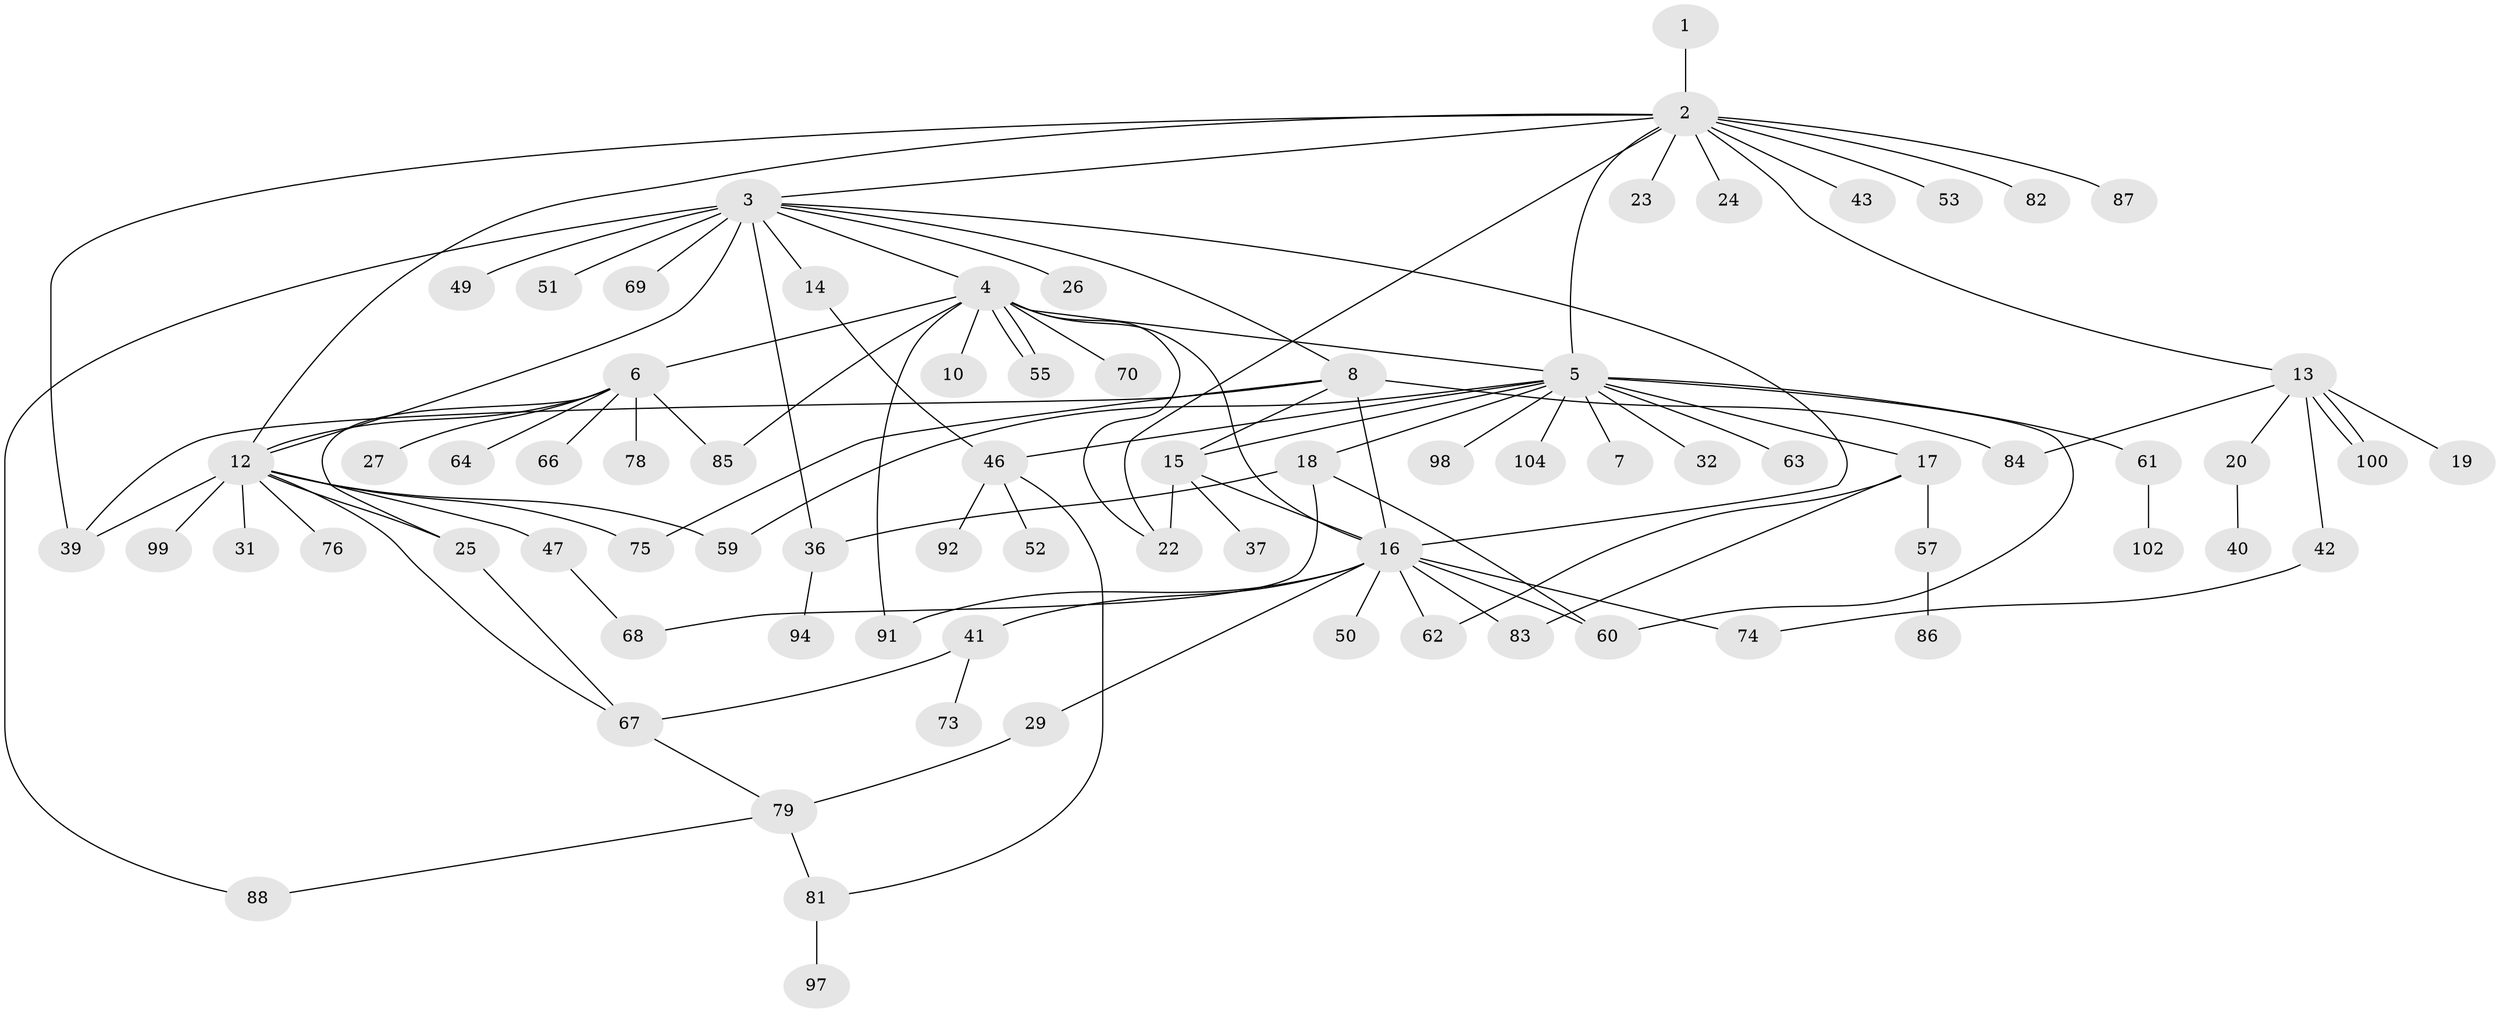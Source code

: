 // Generated by graph-tools (version 1.1) at 2025/23/03/03/25 07:23:51]
// undirected, 77 vertices, 108 edges
graph export_dot {
graph [start="1"]
  node [color=gray90,style=filled];
  1;
  2 [super="+30"];
  3 [super="+45"];
  4 [super="+11"];
  5 [super="+21"];
  6 [super="+9"];
  7;
  8 [super="+38"];
  10;
  12 [super="+35"];
  13 [super="+28"];
  14;
  15 [super="+101"];
  16 [super="+90"];
  17 [super="+58"];
  18 [super="+34"];
  19;
  20 [super="+33"];
  22 [super="+103"];
  23;
  24;
  25 [super="+44"];
  26;
  27;
  29 [super="+56"];
  31;
  32 [super="+65"];
  36 [super="+54"];
  37;
  39;
  40;
  41;
  42 [super="+89"];
  43;
  46;
  47 [super="+48"];
  49;
  50;
  51;
  52;
  53;
  55 [super="+72"];
  57;
  59;
  60 [super="+93"];
  61 [super="+80"];
  62 [super="+71"];
  63;
  64;
  66;
  67 [super="+77"];
  68;
  69;
  70;
  73;
  74;
  75;
  76;
  78;
  79;
  81 [super="+95"];
  82;
  83;
  84;
  85;
  86;
  87;
  88;
  91 [super="+96"];
  92;
  94;
  97;
  98;
  99;
  100;
  102;
  104;
  1 -- 2;
  2 -- 3;
  2 -- 5;
  2 -- 12;
  2 -- 13;
  2 -- 22;
  2 -- 23;
  2 -- 24;
  2 -- 43;
  2 -- 53;
  2 -- 82;
  2 -- 87;
  2 -- 39;
  3 -- 4;
  3 -- 8;
  3 -- 12;
  3 -- 14;
  3 -- 16;
  3 -- 26;
  3 -- 49;
  3 -- 51 [weight=2];
  3 -- 69;
  3 -- 88;
  3 -- 36;
  4 -- 5;
  4 -- 6;
  4 -- 10;
  4 -- 16;
  4 -- 22;
  4 -- 55;
  4 -- 55;
  4 -- 70;
  4 -- 85;
  4 -- 91;
  5 -- 7;
  5 -- 17 [weight=2];
  5 -- 18;
  5 -- 32;
  5 -- 46;
  5 -- 59;
  5 -- 63;
  5 -- 98;
  5 -- 104;
  5 -- 61;
  5 -- 60;
  5 -- 15;
  6 -- 12;
  6 -- 25;
  6 -- 27;
  6 -- 64;
  6 -- 66;
  6 -- 78;
  6 -- 85;
  8 -- 15;
  8 -- 16;
  8 -- 39;
  8 -- 75;
  8 -- 84;
  12 -- 25;
  12 -- 31;
  12 -- 39;
  12 -- 47;
  12 -- 59;
  12 -- 67;
  12 -- 75;
  12 -- 76;
  12 -- 99;
  13 -- 19;
  13 -- 20;
  13 -- 42;
  13 -- 84;
  13 -- 100;
  13 -- 100;
  14 -- 46;
  15 -- 16;
  15 -- 37;
  15 -- 22;
  16 -- 29;
  16 -- 41;
  16 -- 50;
  16 -- 62;
  16 -- 74;
  16 -- 83;
  16 -- 91;
  16 -- 60;
  17 -- 57;
  17 -- 83;
  17 -- 62;
  18 -- 36;
  18 -- 60;
  18 -- 68;
  20 -- 40;
  25 -- 67;
  29 -- 79;
  36 -- 94;
  41 -- 67;
  41 -- 73;
  42 -- 74;
  46 -- 52;
  46 -- 81;
  46 -- 92;
  47 -- 68;
  57 -- 86;
  61 -- 102;
  67 -- 79;
  79 -- 81;
  79 -- 88;
  81 -- 97;
}
